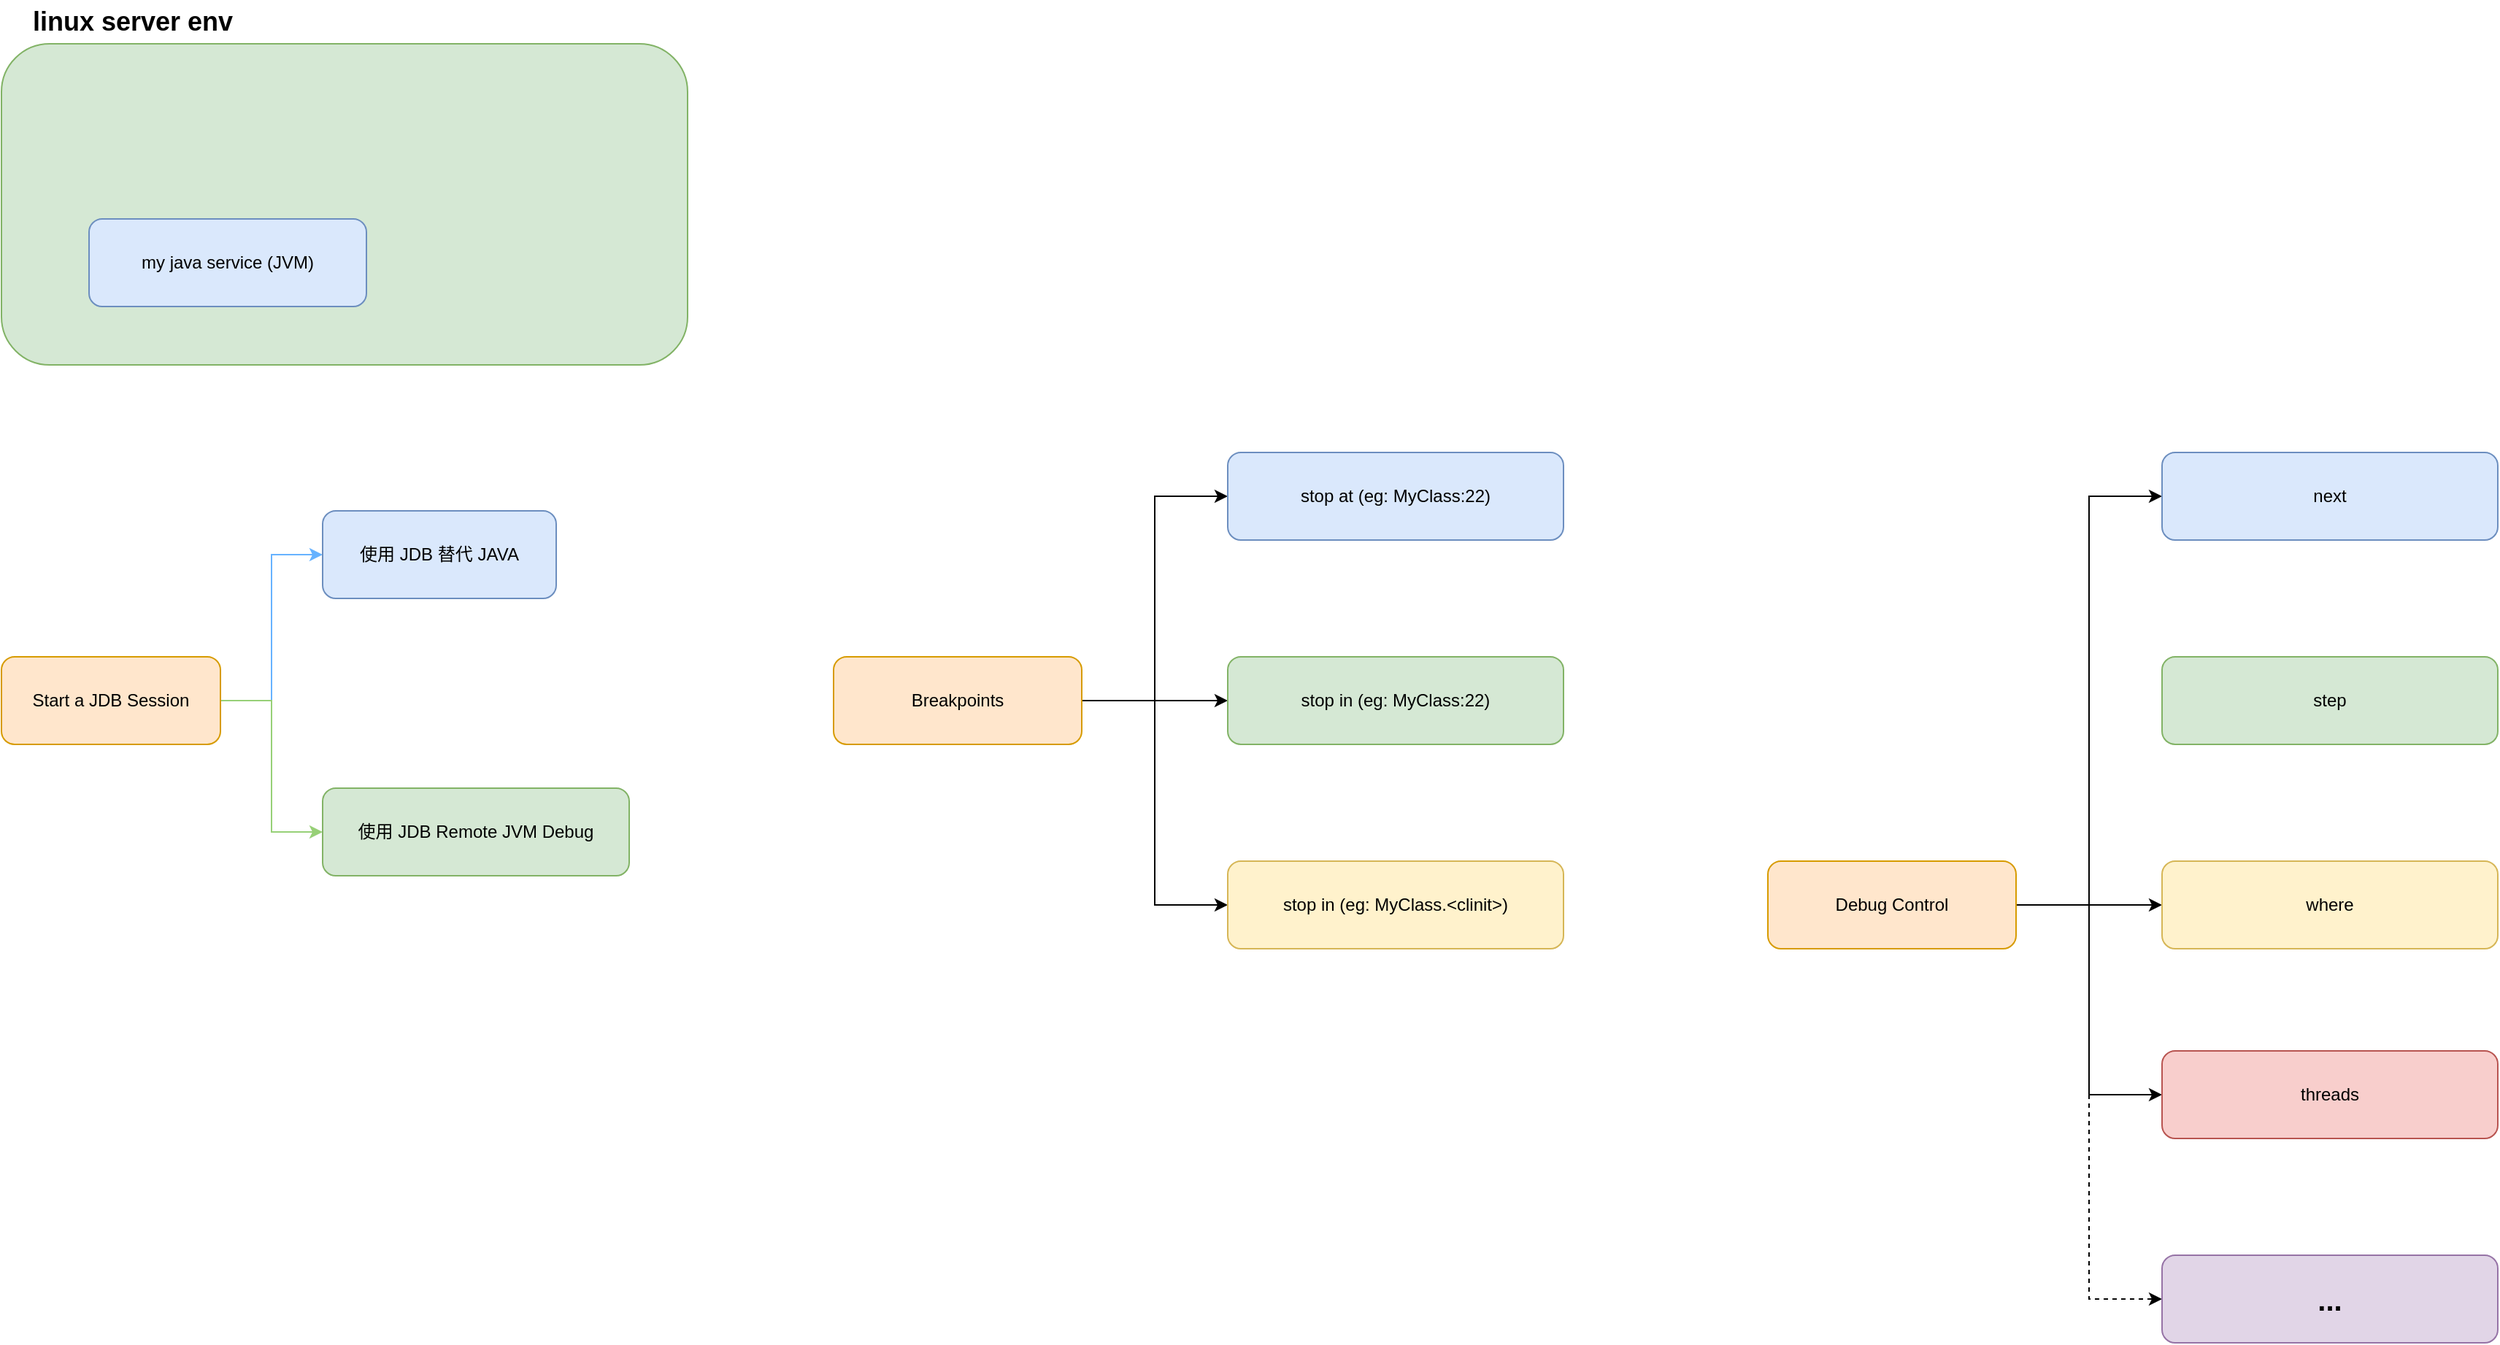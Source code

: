<mxfile version="24.1.0" type="device">
  <diagram name="第 1 页" id="ctdspbpMPcjvzOSW9V5R">
    <mxGraphModel dx="1769" dy="1070" grid="1" gridSize="10" guides="1" tooltips="1" connect="1" arrows="1" fold="1" page="0" pageScale="1" pageWidth="827" pageHeight="1169" math="0" shadow="0">
      <root>
        <mxCell id="0" />
        <mxCell id="1" parent="0" />
        <mxCell id="oRWoxHyqN81-MnH7r5Js-1" value="" style="rounded=1;whiteSpace=wrap;html=1;fillColor=#d5e8d4;strokeColor=#82b366;" vertex="1" parent="1">
          <mxGeometry x="140" y="190" width="470" height="220" as="geometry" />
        </mxCell>
        <mxCell id="oRWoxHyqN81-MnH7r5Js-2" value="linux server env" style="text;html=1;align=center;verticalAlign=middle;whiteSpace=wrap;rounded=0;fontStyle=1;fontSize=18;" vertex="1" parent="1">
          <mxGeometry x="140" y="160" width="180" height="30" as="geometry" />
        </mxCell>
        <mxCell id="oRWoxHyqN81-MnH7r5Js-3" value="my java service (JVM)" style="rounded=1;whiteSpace=wrap;html=1;fillColor=#dae8fc;strokeColor=#6c8ebf;" vertex="1" parent="1">
          <mxGeometry x="200" y="310" width="190" height="60" as="geometry" />
        </mxCell>
        <mxCell id="oRWoxHyqN81-MnH7r5Js-7" style="edgeStyle=orthogonalEdgeStyle;rounded=0;orthogonalLoop=1;jettySize=auto;html=1;entryX=0;entryY=0.5;entryDx=0;entryDy=0;strokeColor=#66B2FF;" edge="1" parent="1" source="oRWoxHyqN81-MnH7r5Js-4" target="oRWoxHyqN81-MnH7r5Js-5">
          <mxGeometry relative="1" as="geometry" />
        </mxCell>
        <mxCell id="oRWoxHyqN81-MnH7r5Js-8" style="edgeStyle=orthogonalEdgeStyle;rounded=0;orthogonalLoop=1;jettySize=auto;html=1;entryX=0;entryY=0.5;entryDx=0;entryDy=0;strokeColor=#97D077;" edge="1" parent="1" source="oRWoxHyqN81-MnH7r5Js-4" target="oRWoxHyqN81-MnH7r5Js-6">
          <mxGeometry relative="1" as="geometry" />
        </mxCell>
        <mxCell id="oRWoxHyqN81-MnH7r5Js-4" value="Start a JDB Session" style="rounded=1;whiteSpace=wrap;html=1;fillColor=#ffe6cc;strokeColor=#d79b00;" vertex="1" parent="1">
          <mxGeometry x="140" y="610" width="150" height="60" as="geometry" />
        </mxCell>
        <mxCell id="oRWoxHyqN81-MnH7r5Js-5" value="使用 JDB 替代 JAVA" style="rounded=1;whiteSpace=wrap;html=1;fillColor=#dae8fc;strokeColor=#6c8ebf;" vertex="1" parent="1">
          <mxGeometry x="360" y="510" width="160" height="60" as="geometry" />
        </mxCell>
        <mxCell id="oRWoxHyqN81-MnH7r5Js-6" value="使用 JDB Remote JVM Debug" style="rounded=1;whiteSpace=wrap;html=1;fillColor=#d5e8d4;strokeColor=#82b366;" vertex="1" parent="1">
          <mxGeometry x="360" y="700" width="210" height="60" as="geometry" />
        </mxCell>
        <mxCell id="oRWoxHyqN81-MnH7r5Js-14" style="edgeStyle=orthogonalEdgeStyle;rounded=0;orthogonalLoop=1;jettySize=auto;html=1;entryX=0;entryY=0.5;entryDx=0;entryDy=0;" edge="1" parent="1" source="oRWoxHyqN81-MnH7r5Js-10" target="oRWoxHyqN81-MnH7r5Js-11">
          <mxGeometry relative="1" as="geometry" />
        </mxCell>
        <mxCell id="oRWoxHyqN81-MnH7r5Js-15" style="edgeStyle=orthogonalEdgeStyle;rounded=0;orthogonalLoop=1;jettySize=auto;html=1;" edge="1" parent="1" source="oRWoxHyqN81-MnH7r5Js-10" target="oRWoxHyqN81-MnH7r5Js-12">
          <mxGeometry relative="1" as="geometry" />
        </mxCell>
        <mxCell id="oRWoxHyqN81-MnH7r5Js-16" style="edgeStyle=orthogonalEdgeStyle;rounded=0;orthogonalLoop=1;jettySize=auto;html=1;entryX=0;entryY=0.5;entryDx=0;entryDy=0;" edge="1" parent="1" source="oRWoxHyqN81-MnH7r5Js-10" target="oRWoxHyqN81-MnH7r5Js-13">
          <mxGeometry relative="1" as="geometry" />
        </mxCell>
        <mxCell id="oRWoxHyqN81-MnH7r5Js-10" value="Breakpoints" style="rounded=1;whiteSpace=wrap;html=1;fillColor=#ffe6cc;strokeColor=#d79b00;" vertex="1" parent="1">
          <mxGeometry x="710" y="610" width="170" height="60" as="geometry" />
        </mxCell>
        <mxCell id="oRWoxHyqN81-MnH7r5Js-11" value="stop at (eg: MyClass:22)" style="rounded=1;whiteSpace=wrap;html=1;fillColor=#dae8fc;strokeColor=#6c8ebf;" vertex="1" parent="1">
          <mxGeometry x="980" y="470" width="230" height="60" as="geometry" />
        </mxCell>
        <mxCell id="oRWoxHyqN81-MnH7r5Js-12" value="stop in (eg: MyClass:22)" style="rounded=1;whiteSpace=wrap;html=1;fillColor=#d5e8d4;strokeColor=#82b366;" vertex="1" parent="1">
          <mxGeometry x="980" y="610" width="230" height="60" as="geometry" />
        </mxCell>
        <mxCell id="oRWoxHyqN81-MnH7r5Js-13" value="stop in (eg: MyClass.&amp;lt;clinit&amp;gt;)" style="rounded=1;whiteSpace=wrap;html=1;fillColor=#fff2cc;strokeColor=#d6b656;" vertex="1" parent="1">
          <mxGeometry x="980" y="750" width="230" height="60" as="geometry" />
        </mxCell>
        <mxCell id="oRWoxHyqN81-MnH7r5Js-17" style="edgeStyle=orthogonalEdgeStyle;rounded=0;orthogonalLoop=1;jettySize=auto;html=1;entryX=0;entryY=0.5;entryDx=0;entryDy=0;" edge="1" parent="1" source="oRWoxHyqN81-MnH7r5Js-20" target="oRWoxHyqN81-MnH7r5Js-21">
          <mxGeometry relative="1" as="geometry" />
        </mxCell>
        <mxCell id="oRWoxHyqN81-MnH7r5Js-19" style="edgeStyle=orthogonalEdgeStyle;rounded=0;orthogonalLoop=1;jettySize=auto;html=1;entryX=0;entryY=0.5;entryDx=0;entryDy=0;" edge="1" parent="1" source="oRWoxHyqN81-MnH7r5Js-20" target="oRWoxHyqN81-MnH7r5Js-23">
          <mxGeometry relative="1" as="geometry" />
        </mxCell>
        <mxCell id="oRWoxHyqN81-MnH7r5Js-26" style="edgeStyle=orthogonalEdgeStyle;rounded=0;orthogonalLoop=1;jettySize=auto;html=1;entryX=0;entryY=0.5;entryDx=0;entryDy=0;" edge="1" parent="1" source="oRWoxHyqN81-MnH7r5Js-20" target="oRWoxHyqN81-MnH7r5Js-24">
          <mxGeometry relative="1" as="geometry" />
        </mxCell>
        <mxCell id="oRWoxHyqN81-MnH7r5Js-28" style="edgeStyle=orthogonalEdgeStyle;rounded=0;orthogonalLoop=1;jettySize=auto;html=1;entryX=0;entryY=0.5;entryDx=0;entryDy=0;dashed=1;" edge="1" parent="1" source="oRWoxHyqN81-MnH7r5Js-20" target="oRWoxHyqN81-MnH7r5Js-27">
          <mxGeometry relative="1" as="geometry" />
        </mxCell>
        <mxCell id="oRWoxHyqN81-MnH7r5Js-20" value="Debug Control" style="rounded=1;whiteSpace=wrap;html=1;fillColor=#ffe6cc;strokeColor=#d79b00;" vertex="1" parent="1">
          <mxGeometry x="1350" y="750" width="170" height="60" as="geometry" />
        </mxCell>
        <mxCell id="oRWoxHyqN81-MnH7r5Js-21" value="next" style="rounded=1;whiteSpace=wrap;html=1;fillColor=#dae8fc;strokeColor=#6c8ebf;" vertex="1" parent="1">
          <mxGeometry x="1620" y="470" width="230" height="60" as="geometry" />
        </mxCell>
        <mxCell id="oRWoxHyqN81-MnH7r5Js-22" value="step" style="rounded=1;whiteSpace=wrap;html=1;fillColor=#d5e8d4;strokeColor=#82b366;" vertex="1" parent="1">
          <mxGeometry x="1620" y="610" width="230" height="60" as="geometry" />
        </mxCell>
        <mxCell id="oRWoxHyqN81-MnH7r5Js-23" value="where" style="rounded=1;whiteSpace=wrap;html=1;fillColor=#fff2cc;strokeColor=#d6b656;" vertex="1" parent="1">
          <mxGeometry x="1620" y="750" width="230" height="60" as="geometry" />
        </mxCell>
        <mxCell id="oRWoxHyqN81-MnH7r5Js-24" value="threads" style="rounded=1;whiteSpace=wrap;html=1;fillColor=#f8cecc;strokeColor=#b85450;" vertex="1" parent="1">
          <mxGeometry x="1620" y="880" width="230" height="60" as="geometry" />
        </mxCell>
        <mxCell id="oRWoxHyqN81-MnH7r5Js-27" value="&lt;font style=&quot;font-size: 20px;&quot;&gt;&lt;b&gt;...&lt;/b&gt;&lt;/font&gt;" style="rounded=1;whiteSpace=wrap;html=1;fillColor=#e1d5e7;strokeColor=#9673a6;fontSize=15;" vertex="1" parent="1">
          <mxGeometry x="1620" y="1020" width="230" height="60" as="geometry" />
        </mxCell>
      </root>
    </mxGraphModel>
  </diagram>
</mxfile>
